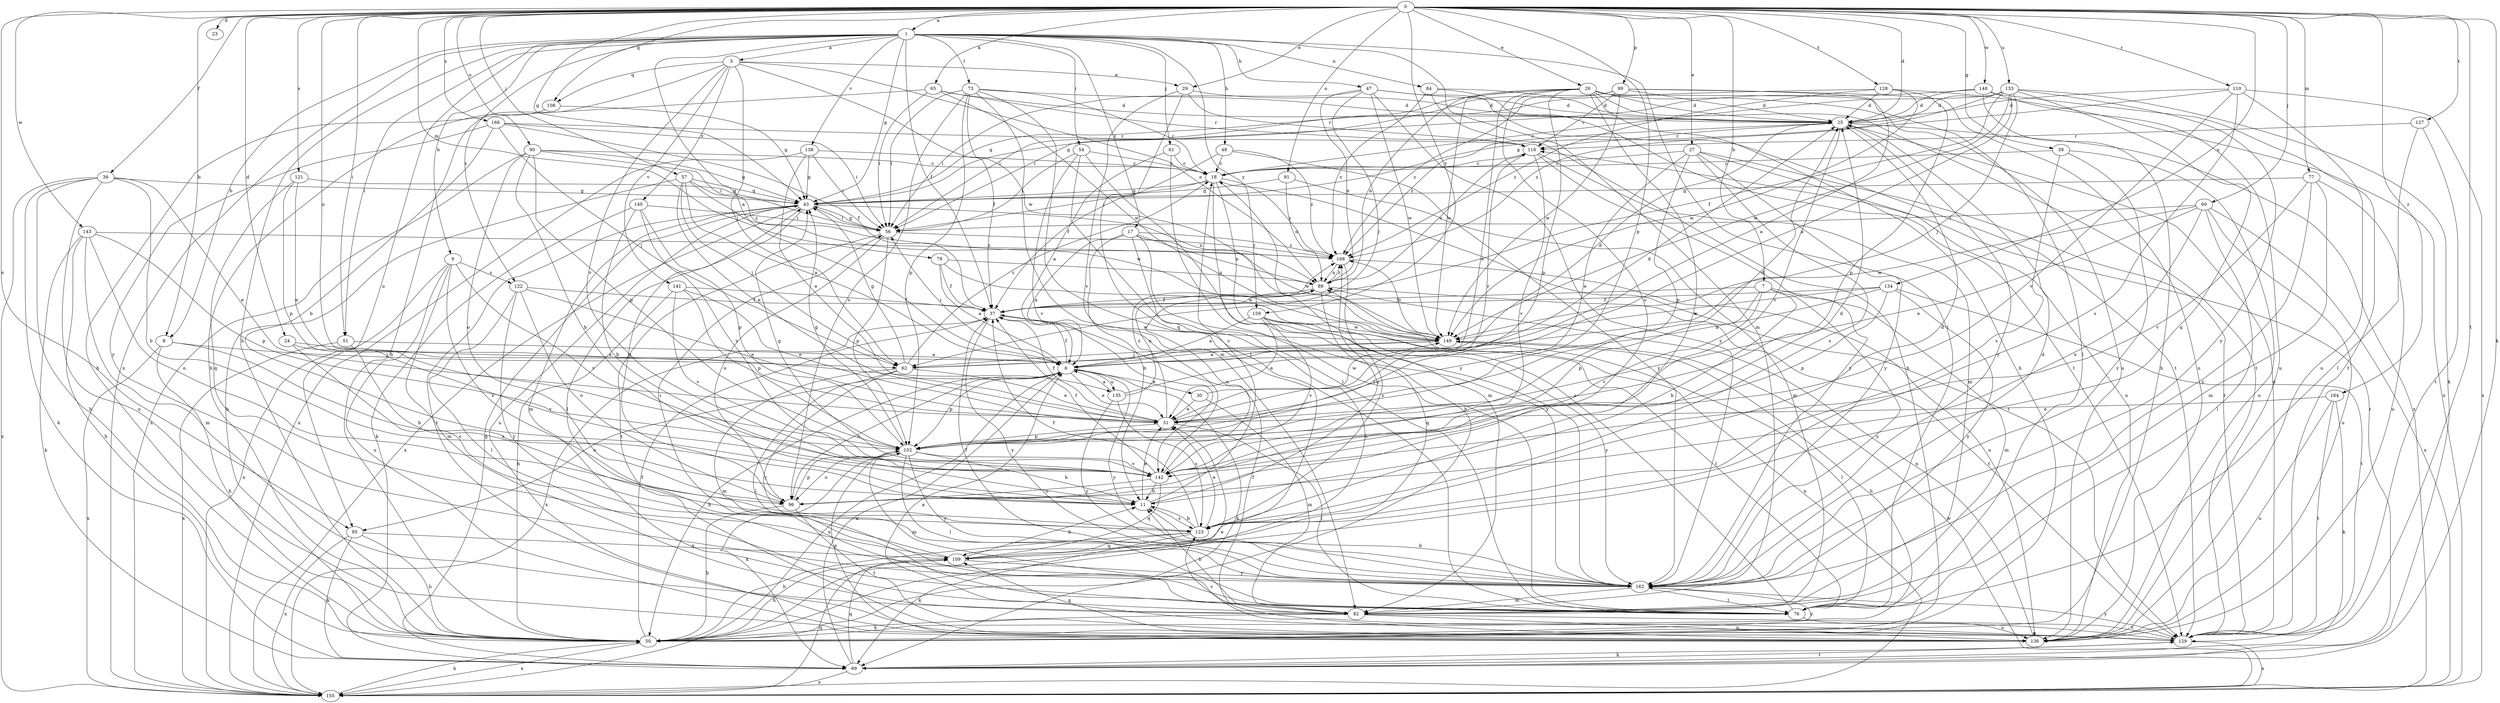 strict digraph  {
0;
1;
3;
6;
7;
8;
9;
11;
17;
18;
23;
24;
25;
26;
27;
29;
30;
31;
36;
37;
39;
43;
47;
48;
50;
51;
54;
56;
57;
60;
61;
62;
65;
69;
73;
76;
77;
79;
82;
84;
89;
90;
91;
95;
96;
99;
102;
108;
109;
110;
116;
121;
122;
123;
127;
128;
129;
133;
134;
135;
136;
138;
140;
141;
142;
143;
148;
149;
155;
159;
162;
164;
166;
168;
0 -> 1  [label=a];
0 -> 7  [label=b];
0 -> 8  [label=b];
0 -> 23  [label=d];
0 -> 24  [label=d];
0 -> 25  [label=d];
0 -> 26  [label=e];
0 -> 27  [label=e];
0 -> 29  [label=e];
0 -> 36  [label=f];
0 -> 39  [label=g];
0 -> 43  [label=g];
0 -> 51  [label=i];
0 -> 57  [label=j];
0 -> 60  [label=j];
0 -> 65  [label=k];
0 -> 69  [label=k];
0 -> 77  [label=m];
0 -> 79  [label=m];
0 -> 90  [label=o];
0 -> 91  [label=o];
0 -> 95  [label=o];
0 -> 99  [label=p];
0 -> 102  [label=p];
0 -> 108  [label=q];
0 -> 110  [label=r];
0 -> 121  [label=s];
0 -> 127  [label=t];
0 -> 128  [label=t];
0 -> 129  [label=t];
0 -> 133  [label=u];
0 -> 134  [label=u];
0 -> 135  [label=u];
0 -> 143  [label=w];
0 -> 148  [label=w];
0 -> 159  [label=y];
0 -> 164  [label=z];
0 -> 166  [label=z];
1 -> 3  [label=a];
1 -> 6  [label=a];
1 -> 8  [label=b];
1 -> 9  [label=b];
1 -> 17  [label=c];
1 -> 37  [label=f];
1 -> 43  [label=g];
1 -> 47  [label=h];
1 -> 48  [label=h];
1 -> 50  [label=h];
1 -> 51  [label=i];
1 -> 54  [label=i];
1 -> 61  [label=j];
1 -> 73  [label=l];
1 -> 76  [label=l];
1 -> 82  [label=m];
1 -> 84  [label=n];
1 -> 95  [label=o];
1 -> 122  [label=s];
1 -> 138  [label=v];
1 -> 155  [label=x];
1 -> 159  [label=y];
3 -> 29  [label=e];
3 -> 50  [label=h];
3 -> 62  [label=j];
3 -> 89  [label=n];
3 -> 108  [label=q];
3 -> 140  [label=v];
3 -> 141  [label=v];
3 -> 142  [label=v];
3 -> 149  [label=w];
6 -> 30  [label=e];
6 -> 31  [label=e];
6 -> 37  [label=f];
6 -> 50  [label=h];
6 -> 56  [label=i];
6 -> 69  [label=k];
6 -> 95  [label=o];
6 -> 96  [label=o];
6 -> 102  [label=p];
6 -> 135  [label=u];
6 -> 155  [label=x];
6 -> 162  [label=y];
7 -> 11  [label=b];
7 -> 37  [label=f];
7 -> 82  [label=m];
7 -> 102  [label=p];
7 -> 142  [label=v];
7 -> 162  [label=y];
8 -> 11  [label=b];
8 -> 50  [label=h];
8 -> 62  [label=j];
8 -> 155  [label=x];
9 -> 82  [label=m];
9 -> 122  [label=s];
9 -> 123  [label=s];
9 -> 136  [label=u];
9 -> 142  [label=v];
9 -> 155  [label=x];
11 -> 18  [label=c];
11 -> 31  [label=e];
11 -> 123  [label=s];
11 -> 168  [label=z];
17 -> 6  [label=a];
17 -> 11  [label=b];
17 -> 50  [label=h];
17 -> 89  [label=n];
17 -> 149  [label=w];
17 -> 162  [label=y];
17 -> 168  [label=z];
18 -> 43  [label=g];
18 -> 50  [label=h];
18 -> 56  [label=i];
18 -> 82  [label=m];
18 -> 129  [label=t];
18 -> 168  [label=z];
24 -> 6  [label=a];
24 -> 123  [label=s];
24 -> 142  [label=v];
25 -> 116  [label=r];
25 -> 142  [label=v];
25 -> 155  [label=x];
25 -> 162  [label=y];
25 -> 168  [label=z];
26 -> 25  [label=d];
26 -> 31  [label=e];
26 -> 50  [label=h];
26 -> 56  [label=i];
26 -> 76  [label=l];
26 -> 89  [label=n];
26 -> 96  [label=o];
26 -> 102  [label=p];
26 -> 123  [label=s];
26 -> 129  [label=t];
26 -> 136  [label=u];
26 -> 149  [label=w];
27 -> 18  [label=c];
27 -> 31  [label=e];
27 -> 102  [label=p];
27 -> 123  [label=s];
27 -> 129  [label=t];
27 -> 136  [label=u];
27 -> 162  [label=y];
29 -> 25  [label=d];
29 -> 109  [label=q];
29 -> 116  [label=r];
29 -> 142  [label=v];
30 -> 31  [label=e];
30 -> 82  [label=m];
30 -> 149  [label=w];
31 -> 25  [label=d];
31 -> 37  [label=f];
31 -> 76  [label=l];
31 -> 102  [label=p];
31 -> 116  [label=r];
31 -> 168  [label=z];
36 -> 11  [label=b];
36 -> 31  [label=e];
36 -> 43  [label=g];
36 -> 50  [label=h];
36 -> 69  [label=k];
36 -> 136  [label=u];
36 -> 155  [label=x];
37 -> 149  [label=w];
37 -> 155  [label=x];
37 -> 162  [label=y];
39 -> 18  [label=c];
39 -> 123  [label=s];
39 -> 136  [label=u];
39 -> 162  [label=y];
43 -> 56  [label=i];
43 -> 76  [label=l];
43 -> 82  [label=m];
43 -> 89  [label=n];
43 -> 129  [label=t];
43 -> 136  [label=u];
43 -> 155  [label=x];
47 -> 25  [label=d];
47 -> 56  [label=i];
47 -> 62  [label=j];
47 -> 89  [label=n];
47 -> 129  [label=t];
47 -> 149  [label=w];
47 -> 162  [label=y];
48 -> 18  [label=c];
48 -> 37  [label=f];
48 -> 162  [label=y];
48 -> 168  [label=z];
50 -> 31  [label=e];
50 -> 37  [label=f];
50 -> 155  [label=x];
50 -> 162  [label=y];
51 -> 6  [label=a];
51 -> 123  [label=s];
51 -> 155  [label=x];
54 -> 18  [label=c];
54 -> 56  [label=i];
54 -> 76  [label=l];
54 -> 142  [label=v];
54 -> 162  [label=y];
56 -> 43  [label=g];
56 -> 96  [label=o];
56 -> 102  [label=p];
56 -> 129  [label=t];
56 -> 168  [label=z];
57 -> 6  [label=a];
57 -> 31  [label=e];
57 -> 43  [label=g];
57 -> 50  [label=h];
57 -> 62  [label=j];
57 -> 149  [label=w];
57 -> 168  [label=z];
60 -> 31  [label=e];
60 -> 56  [label=i];
60 -> 76  [label=l];
60 -> 96  [label=o];
60 -> 136  [label=u];
60 -> 149  [label=w];
60 -> 155  [label=x];
61 -> 6  [label=a];
61 -> 18  [label=c];
61 -> 76  [label=l];
62 -> 18  [label=c];
62 -> 25  [label=d];
62 -> 31  [label=e];
62 -> 43  [label=g];
62 -> 76  [label=l];
62 -> 82  [label=m];
62 -> 162  [label=y];
65 -> 25  [label=d];
65 -> 50  [label=h];
65 -> 56  [label=i];
65 -> 116  [label=r];
65 -> 149  [label=w];
69 -> 6  [label=a];
69 -> 43  [label=g];
69 -> 109  [label=q];
69 -> 116  [label=r];
69 -> 129  [label=t];
69 -> 155  [label=x];
73 -> 18  [label=c];
73 -> 25  [label=d];
73 -> 37  [label=f];
73 -> 56  [label=i];
73 -> 76  [label=l];
73 -> 82  [label=m];
73 -> 96  [label=o];
73 -> 102  [label=p];
76 -> 18  [label=c];
76 -> 136  [label=u];
77 -> 43  [label=g];
77 -> 82  [label=m];
77 -> 136  [label=u];
77 -> 142  [label=v];
77 -> 162  [label=y];
79 -> 6  [label=a];
79 -> 37  [label=f];
79 -> 89  [label=n];
79 -> 149  [label=w];
82 -> 11  [label=b];
82 -> 50  [label=h];
82 -> 129  [label=t];
82 -> 136  [label=u];
84 -> 25  [label=d];
84 -> 50  [label=h];
84 -> 129  [label=t];
84 -> 168  [label=z];
89 -> 37  [label=f];
89 -> 109  [label=q];
89 -> 116  [label=r];
89 -> 129  [label=t];
89 -> 168  [label=z];
90 -> 11  [label=b];
90 -> 18  [label=c];
90 -> 43  [label=g];
90 -> 56  [label=i];
90 -> 96  [label=o];
90 -> 102  [label=p];
90 -> 155  [label=x];
91 -> 43  [label=g];
91 -> 82  [label=m];
91 -> 89  [label=n];
95 -> 50  [label=h];
95 -> 69  [label=k];
95 -> 109  [label=q];
95 -> 155  [label=x];
96 -> 25  [label=d];
96 -> 43  [label=g];
96 -> 50  [label=h];
96 -> 102  [label=p];
96 -> 129  [label=t];
99 -> 6  [label=a];
99 -> 25  [label=d];
99 -> 56  [label=i];
99 -> 116  [label=r];
99 -> 136  [label=u];
99 -> 149  [label=w];
99 -> 168  [label=z];
102 -> 11  [label=b];
102 -> 43  [label=g];
102 -> 69  [label=k];
102 -> 76  [label=l];
102 -> 82  [label=m];
102 -> 96  [label=o];
102 -> 142  [label=v];
102 -> 162  [label=y];
108 -> 43  [label=g];
108 -> 50  [label=h];
109 -> 11  [label=b];
109 -> 50  [label=h];
109 -> 56  [label=i];
109 -> 162  [label=y];
110 -> 25  [label=d];
110 -> 43  [label=g];
110 -> 123  [label=s];
110 -> 136  [label=u];
110 -> 142  [label=v];
110 -> 155  [label=x];
116 -> 18  [label=c];
116 -> 82  [label=m];
116 -> 142  [label=v];
116 -> 162  [label=y];
121 -> 31  [label=e];
121 -> 43  [label=g];
121 -> 102  [label=p];
121 -> 109  [label=q];
122 -> 31  [label=e];
122 -> 37  [label=f];
122 -> 76  [label=l];
122 -> 96  [label=o];
122 -> 162  [label=y];
123 -> 11  [label=b];
123 -> 25  [label=d];
123 -> 31  [label=e];
123 -> 37  [label=f];
123 -> 50  [label=h];
123 -> 69  [label=k];
123 -> 109  [label=q];
127 -> 76  [label=l];
127 -> 116  [label=r];
127 -> 129  [label=t];
128 -> 25  [label=d];
128 -> 43  [label=g];
128 -> 102  [label=p];
128 -> 149  [label=w];
128 -> 155  [label=x];
128 -> 168  [label=z];
129 -> 6  [label=a];
129 -> 25  [label=d];
129 -> 69  [label=k];
129 -> 123  [label=s];
129 -> 155  [label=x];
129 -> 162  [label=y];
133 -> 6  [label=a];
133 -> 18  [label=c];
133 -> 25  [label=d];
133 -> 37  [label=f];
133 -> 62  [label=j];
133 -> 69  [label=k];
133 -> 109  [label=q];
133 -> 149  [label=w];
133 -> 162  [label=y];
133 -> 168  [label=z];
134 -> 6  [label=a];
134 -> 37  [label=f];
134 -> 102  [label=p];
134 -> 129  [label=t];
134 -> 149  [label=w];
134 -> 162  [label=y];
135 -> 6  [label=a];
135 -> 25  [label=d];
135 -> 89  [label=n];
135 -> 123  [label=s];
135 -> 162  [label=y];
136 -> 37  [label=f];
136 -> 89  [label=n];
136 -> 102  [label=p];
136 -> 109  [label=q];
138 -> 18  [label=c];
138 -> 31  [label=e];
138 -> 43  [label=g];
138 -> 56  [label=i];
138 -> 155  [label=x];
140 -> 11  [label=b];
140 -> 56  [label=i];
140 -> 69  [label=k];
140 -> 102  [label=p];
140 -> 142  [label=v];
141 -> 31  [label=e];
141 -> 37  [label=f];
141 -> 50  [label=h];
141 -> 102  [label=p];
141 -> 142  [label=v];
142 -> 11  [label=b];
142 -> 37  [label=f];
142 -> 43  [label=g];
142 -> 89  [label=n];
142 -> 96  [label=o];
142 -> 109  [label=q];
143 -> 50  [label=h];
143 -> 69  [label=k];
143 -> 82  [label=m];
143 -> 96  [label=o];
143 -> 102  [label=p];
143 -> 168  [label=z];
148 -> 25  [label=d];
148 -> 43  [label=g];
148 -> 50  [label=h];
148 -> 129  [label=t];
148 -> 136  [label=u];
149 -> 6  [label=a];
149 -> 50  [label=h];
149 -> 62  [label=j];
149 -> 76  [label=l];
149 -> 168  [label=z];
155 -> 50  [label=h];
155 -> 89  [label=n];
155 -> 109  [label=q];
155 -> 149  [label=w];
159 -> 6  [label=a];
159 -> 31  [label=e];
159 -> 76  [label=l];
159 -> 142  [label=v];
159 -> 149  [label=w];
159 -> 162  [label=y];
162 -> 11  [label=b];
162 -> 25  [label=d];
162 -> 37  [label=f];
162 -> 76  [label=l];
162 -> 82  [label=m];
164 -> 31  [label=e];
164 -> 69  [label=k];
164 -> 129  [label=t];
164 -> 136  [label=u];
166 -> 11  [label=b];
166 -> 37  [label=f];
166 -> 56  [label=i];
166 -> 62  [label=j];
166 -> 116  [label=r];
166 -> 162  [label=y];
168 -> 89  [label=n];
168 -> 123  [label=s];
168 -> 136  [label=u];
}
